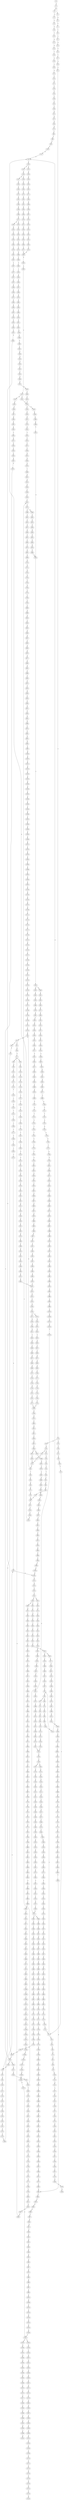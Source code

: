 strict digraph  {
	S0 -> S1 [ label = T ];
	S1 -> S2 [ label = A ];
	S1 -> S3 [ label = C ];
	S2 -> S4 [ label = C ];
	S3 -> S5 [ label = G ];
	S4 -> S6 [ label = T ];
	S5 -> S7 [ label = T ];
	S6 -> S8 [ label = G ];
	S7 -> S9 [ label = C ];
	S8 -> S10 [ label = T ];
	S9 -> S11 [ label = C ];
	S10 -> S12 [ label = A ];
	S11 -> S13 [ label = G ];
	S12 -> S14 [ label = A ];
	S13 -> S15 [ label = T ];
	S14 -> S16 [ label = C ];
	S15 -> S17 [ label = C ];
	S16 -> S18 [ label = A ];
	S17 -> S19 [ label = A ];
	S18 -> S20 [ label = C ];
	S19 -> S21 [ label = C ];
	S20 -> S22 [ label = A ];
	S21 -> S23 [ label = C ];
	S22 -> S24 [ label = C ];
	S23 -> S25 [ label = C ];
	S23 -> S26 [ label = G ];
	S24 -> S27 [ label = G ];
	S25 -> S28 [ label = T ];
	S26 -> S29 [ label = A ];
	S27 -> S30 [ label = C ];
	S28 -> S31 [ label = G ];
	S29 -> S32 [ label = A ];
	S29 -> S33 [ label = G ];
	S30 -> S34 [ label = T ];
	S31 -> S35 [ label = T ];
	S32 -> S36 [ label = T ];
	S33 -> S37 [ label = T ];
	S34 -> S38 [ label = C ];
	S35 -> S39 [ label = C ];
	S36 -> S40 [ label = C ];
	S37 -> S41 [ label = C ];
	S38 -> S42 [ label = C ];
	S39 -> S43 [ label = C ];
	S40 -> S44 [ label = C ];
	S41 -> S45 [ label = C ];
	S42 -> S46 [ label = T ];
	S43 -> S47 [ label = T ];
	S44 -> S48 [ label = T ];
	S45 -> S49 [ label = A ];
	S45 -> S50 [ label = T ];
	S46 -> S51 [ label = A ];
	S47 -> S52 [ label = A ];
	S47 -> S53 [ label = T ];
	S48 -> S54 [ label = C ];
	S49 -> S55 [ label = G ];
	S50 -> S56 [ label = C ];
	S51 -> S57 [ label = G ];
	S52 -> S58 [ label = C ];
	S53 -> S59 [ label = G ];
	S54 -> S60 [ label = G ];
	S55 -> S61 [ label = T ];
	S55 -> S62 [ label = C ];
	S56 -> S63 [ label = G ];
	S57 -> S64 [ label = A ];
	S58 -> S65 [ label = T ];
	S59 -> S66 [ label = A ];
	S59 -> S67 [ label = T ];
	S60 -> S68 [ label = A ];
	S61 -> S69 [ label = A ];
	S62 -> S70 [ label = T ];
	S63 -> S71 [ label = A ];
	S64 -> S72 [ label = A ];
	S65 -> S73 [ label = A ];
	S66 -> S74 [ label = A ];
	S67 -> S75 [ label = A ];
	S68 -> S76 [ label = A ];
	S69 -> S77 [ label = G ];
	S70 -> S78 [ label = T ];
	S71 -> S79 [ label = A ];
	S72 -> S80 [ label = C ];
	S73 -> S81 [ label = C ];
	S74 -> S82 [ label = C ];
	S75 -> S83 [ label = G ];
	S76 -> S84 [ label = C ];
	S77 -> S85 [ label = G ];
	S77 -> S86 [ label = C ];
	S78 -> S87 [ label = C ];
	S79 -> S84 [ label = C ];
	S80 -> S88 [ label = T ];
	S81 -> S89 [ label = C ];
	S82 -> S90 [ label = T ];
	S83 -> S91 [ label = G ];
	S84 -> S92 [ label = T ];
	S85 -> S93 [ label = G ];
	S86 -> S94 [ label = T ];
	S87 -> S95 [ label = A ];
	S88 -> S96 [ label = T ];
	S89 -> S97 [ label = A ];
	S90 -> S98 [ label = T ];
	S91 -> S99 [ label = A ];
	S92 -> S100 [ label = T ];
	S93 -> S101 [ label = T ];
	S94 -> S102 [ label = C ];
	S95 -> S103 [ label = C ];
	S96 -> S104 [ label = C ];
	S97 -> S105 [ label = G ];
	S98 -> S106 [ label = C ];
	S99 -> S107 [ label = G ];
	S100 -> S108 [ label = C ];
	S101 -> S109 [ label = C ];
	S102 -> S110 [ label = C ];
	S103 -> S111 [ label = G ];
	S104 -> S112 [ label = A ];
	S105 -> S113 [ label = G ];
	S106 -> S114 [ label = A ];
	S107 -> S115 [ label = A ];
	S108 -> S116 [ label = A ];
	S109 -> S117 [ label = A ];
	S110 -> S118 [ label = A ];
	S111 -> S119 [ label = C ];
	S112 -> S120 [ label = A ];
	S113 -> S121 [ label = A ];
	S114 -> S120 [ label = A ];
	S115 -> S122 [ label = G ];
	S116 -> S120 [ label = A ];
	S117 -> S123 [ label = C ];
	S118 -> S124 [ label = C ];
	S119 -> S125 [ label = C ];
	S120 -> S126 [ label = C ];
	S121 -> S127 [ label = G ];
	S122 -> S128 [ label = G ];
	S123 -> S129 [ label = T ];
	S124 -> S130 [ label = C ];
	S125 -> S131 [ label = C ];
	S126 -> S132 [ label = C ];
	S126 -> S133 [ label = T ];
	S127 -> S134 [ label = A ];
	S128 -> S135 [ label = T ];
	S129 -> S136 [ label = C ];
	S130 -> S137 [ label = G ];
	S131 -> S138 [ label = T ];
	S132 -> S139 [ label = G ];
	S133 -> S140 [ label = G ];
	S134 -> S141 [ label = G ];
	S135 -> S142 [ label = C ];
	S136 -> S143 [ label = G ];
	S137 -> S144 [ label = G ];
	S138 -> S145 [ label = T ];
	S139 -> S146 [ label = G ];
	S140 -> S147 [ label = G ];
	S140 -> S148 [ label = C ];
	S141 -> S149 [ label = T ];
	S142 -> S150 [ label = C ];
	S143 -> S151 [ label = C ];
	S144 -> S152 [ label = A ];
	S145 -> S153 [ label = C ];
	S146 -> S154 [ label = C ];
	S147 -> S155 [ label = C ];
	S148 -> S156 [ label = C ];
	S149 -> S157 [ label = C ];
	S150 -> S158 [ label = C ];
	S151 -> S159 [ label = T ];
	S152 -> S160 [ label = C ];
	S153 -> S161 [ label = A ];
	S154 -> S162 [ label = C ];
	S155 -> S163 [ label = C ];
	S156 -> S164 [ label = C ];
	S157 -> S165 [ label = A ];
	S158 -> S166 [ label = A ];
	S158 -> S167 [ label = G ];
	S159 -> S168 [ label = T ];
	S160 -> S169 [ label = G ];
	S161 -> S170 [ label = T ];
	S162 -> S171 [ label = C ];
	S163 -> S172 [ label = C ];
	S164 -> S173 [ label = T ];
	S165 -> S174 [ label = G ];
	S166 -> S175 [ label = G ];
	S167 -> S176 [ label = G ];
	S168 -> S177 [ label = C ];
	S169 -> S178 [ label = T ];
	S170 -> S179 [ label = C ];
	S171 -> S180 [ label = A ];
	S172 -> S181 [ label = A ];
	S173 -> S182 [ label = A ];
	S174 -> S183 [ label = G ];
	S175 -> S184 [ label = A ];
	S176 -> S185 [ label = A ];
	S177 -> S186 [ label = A ];
	S178 -> S187 [ label = C ];
	S179 -> S188 [ label = C ];
	S180 -> S189 [ label = G ];
	S181 -> S190 [ label = G ];
	S182 -> S191 [ label = G ];
	S183 -> S192 [ label = A ];
	S184 -> S193 [ label = G ];
	S185 -> S194 [ label = G ];
	S186 -> S195 [ label = T ];
	S187 -> S196 [ label = G ];
	S188 -> S197 [ label = A ];
	S189 -> S198 [ label = T ];
	S190 -> S199 [ label = G ];
	S191 -> S200 [ label = G ];
	S192 -> S201 [ label = C ];
	S193 -> S202 [ label = C ];
	S194 -> S203 [ label = G ];
	S195 -> S204 [ label = C ];
	S196 -> S205 [ label = T ];
	S197 -> S206 [ label = G ];
	S198 -> S207 [ label = T ];
	S199 -> S208 [ label = T ];
	S200 -> S209 [ label = T ];
	S201 -> S210 [ label = C ];
	S202 -> S211 [ label = C ];
	S203 -> S212 [ label = C ];
	S204 -> S213 [ label = C ];
	S205 -> S214 [ label = G ];
	S206 -> S215 [ label = A ];
	S207 -> S216 [ label = G ];
	S208 -> S217 [ label = G ];
	S209 -> S218 [ label = G ];
	S210 -> S219 [ label = A ];
	S211 -> S220 [ label = A ];
	S212 -> S221 [ label = G ];
	S213 -> S197 [ label = A ];
	S214 -> S222 [ label = A ];
	S215 -> S223 [ label = A ];
	S216 -> S224 [ label = T ];
	S217 -> S225 [ label = C ];
	S217 -> S226 [ label = G ];
	S218 -> S227 [ label = T ];
	S219 -> S228 [ label = G ];
	S220 -> S229 [ label = C ];
	S221 -> S230 [ label = T ];
	S222 -> S231 [ label = C ];
	S223 -> S232 [ label = C ];
	S224 -> S233 [ label = G ];
	S225 -> S234 [ label = G ];
	S226 -> S235 [ label = G ];
	S227 -> S236 [ label = G ];
	S228 -> S237 [ label = T ];
	S229 -> S238 [ label = G ];
	S230 -> S239 [ label = G ];
	S231 -> S240 [ label = C ];
	S232 -> S241 [ label = C ];
	S233 -> S242 [ label = C ];
	S234 -> S243 [ label = C ];
	S235 -> S244 [ label = C ];
	S236 -> S245 [ label = C ];
	S237 -> S246 [ label = C ];
	S238 -> S247 [ label = G ];
	S239 -> S248 [ label = G ];
	S240 -> S249 [ label = G ];
	S241 -> S250 [ label = A ];
	S241 -> S251 [ label = G ];
	S242 -> S252 [ label = G ];
	S243 -> S253 [ label = G ];
	S244 -> S254 [ label = T ];
	S245 -> S255 [ label = G ];
	S246 -> S256 [ label = T ];
	S247 -> S257 [ label = T ];
	S248 -> S258 [ label = T ];
	S249 -> S259 [ label = G ];
	S250 -> S260 [ label = G ];
	S250 -> S261 [ label = C ];
	S251 -> S262 [ label = G ];
	S252 -> S263 [ label = T ];
	S253 -> S264 [ label = T ];
	S254 -> S265 [ label = T ];
	S255 -> S266 [ label = T ];
	S256 -> S267 [ label = C ];
	S257 -> S268 [ label = T ];
	S258 -> S269 [ label = A ];
	S259 -> S270 [ label = T ];
	S260 -> S271 [ label = A ];
	S261 -> S272 [ label = C ];
	S262 -> S273 [ label = A ];
	S263 -> S274 [ label = C ];
	S264 -> S275 [ label = C ];
	S265 -> S276 [ label = C ];
	S266 -> S277 [ label = C ];
	S267 -> S278 [ label = T ];
	S268 -> S279 [ label = A ];
	S269 -> S280 [ label = T ];
	S270 -> S281 [ label = C ];
	S271 -> S282 [ label = C ];
	S272 -> S283 [ label = A ];
	S273 -> S284 [ label = C ];
	S274 -> S285 [ label = G ];
	S275 -> S286 [ label = G ];
	S276 -> S287 [ label = G ];
	S277 -> S285 [ label = G ];
	S278 -> S288 [ label = G ];
	S279 -> S289 [ label = C ];
	S280 -> S290 [ label = G ];
	S281 -> S291 [ label = G ];
	S282 -> S292 [ label = T ];
	S283 -> S293 [ label = C ];
	S284 -> S294 [ label = G ];
	S285 -> S295 [ label = A ];
	S286 -> S296 [ label = T ];
	S287 -> S297 [ label = A ];
	S288 -> S298 [ label = T ];
	S289 -> S299 [ label = T ];
	S290 -> S300 [ label = A ];
	S291 -> S301 [ label = C ];
	S292 -> S302 [ label = C ];
	S293 -> S303 [ label = C ];
	S294 -> S304 [ label = C ];
	S295 -> S305 [ label = A ];
	S296 -> S306 [ label = G ];
	S297 -> S307 [ label = A ];
	S298 -> S308 [ label = A ];
	S299 -> S309 [ label = G ];
	S300 -> S310 [ label = G ];
	S301 -> S311 [ label = G ];
	S302 -> S312 [ label = C ];
	S303 -> S313 [ label = C ];
	S304 -> S314 [ label = C ];
	S305 -> S315 [ label = C ];
	S306 -> S316 [ label = C ];
	S307 -> S317 [ label = C ];
	S309 -> S318 [ label = C ];
	S310 -> S319 [ label = C ];
	S311 -> S320 [ label = T ];
	S312 -> S321 [ label = C ];
	S313 -> S322 [ label = C ];
	S314 -> S323 [ label = C ];
	S315 -> S324 [ label = C ];
	S315 -> S325 [ label = A ];
	S316 -> S326 [ label = A ];
	S317 -> S327 [ label = A ];
	S318 -> S328 [ label = A ];
	S319 -> S329 [ label = G ];
	S320 -> S330 [ label = A ];
	S321 -> S331 [ label = A ];
	S322 -> S332 [ label = T ];
	S323 -> S333 [ label = A ];
	S324 -> S334 [ label = T ];
	S325 -> S335 [ label = C ];
	S326 -> S336 [ label = T ];
	S327 -> S337 [ label = C ];
	S328 -> S338 [ label = G ];
	S329 -> S339 [ label = G ];
	S330 -> S340 [ label = G ];
	S331 -> S341 [ label = T ];
	S332 -> S342 [ label = T ];
	S333 -> S343 [ label = T ];
	S334 -> S344 [ label = T ];
	S334 -> S345 [ label = G ];
	S335 -> S346 [ label = C ];
	S336 -> S347 [ label = C ];
	S337 -> S348 [ label = G ];
	S338 -> S349 [ label = A ];
	S339 -> S350 [ label = T ];
	S340 -> S351 [ label = C ];
	S341 -> S352 [ label = C ];
	S342 -> S353 [ label = C ];
	S343 -> S354 [ label = C ];
	S344 -> S355 [ label = C ];
	S345 -> S356 [ label = T ];
	S346 -> S357 [ label = C ];
	S347 -> S358 [ label = C ];
	S348 -> S359 [ label = C ];
	S349 -> S360 [ label = C ];
	S350 -> S361 [ label = C ];
	S351 -> S362 [ label = C ];
	S352 -> S363 [ label = T ];
	S353 -> S364 [ label = C ];
	S353 -> S365 [ label = G ];
	S354 -> S366 [ label = G ];
	S355 -> S367 [ label = G ];
	S356 -> S368 [ label = C ];
	S357 -> S369 [ label = G ];
	S358 -> S370 [ label = G ];
	S359 -> S371 [ label = G ];
	S360 -> S372 [ label = G ];
	S361 -> S373 [ label = G ];
	S362 -> S374 [ label = G ];
	S363 -> S375 [ label = G ];
	S364 -> S376 [ label = T ];
	S365 -> S377 [ label = A ];
	S366 -> S378 [ label = T ];
	S367 -> S379 [ label = T ];
	S368 -> S380 [ label = G ];
	S369 -> S381 [ label = T ];
	S370 -> S382 [ label = C ];
	S371 -> S383 [ label = C ];
	S372 -> S384 [ label = G ];
	S373 -> S385 [ label = C ];
	S374 -> S386 [ label = C ];
	S375 -> S387 [ label = C ];
	S376 -> S388 [ label = G ];
	S377 -> S389 [ label = T ];
	S378 -> S390 [ label = C ];
	S379 -> S391 [ label = A ];
	S380 -> S392 [ label = C ];
	S381 -> S393 [ label = A ];
	S382 -> S394 [ label = A ];
	S383 -> S395 [ label = A ];
	S384 -> S396 [ label = A ];
	S385 -> S397 [ label = A ];
	S386 -> S398 [ label = T ];
	S387 -> S399 [ label = C ];
	S388 -> S400 [ label = T ];
	S389 -> S401 [ label = C ];
	S390 -> S402 [ label = C ];
	S391 -> S403 [ label = C ];
	S392 -> S404 [ label = G ];
	S393 -> S405 [ label = C ];
	S394 -> S406 [ label = C ];
	S395 -> S407 [ label = C ];
	S396 -> S408 [ label = C ];
	S397 -> S409 [ label = C ];
	S398 -> S410 [ label = G ];
	S399 -> S411 [ label = A ];
	S400 -> S412 [ label = C ];
	S401 -> S413 [ label = G ];
	S402 -> S414 [ label = T ];
	S403 -> S415 [ label = T ];
	S404 -> S416 [ label = C ];
	S405 -> S417 [ label = G ];
	S406 -> S418 [ label = G ];
	S407 -> S419 [ label = G ];
	S408 -> S420 [ label = A ];
	S409 -> S421 [ label = G ];
	S410 -> S422 [ label = G ];
	S411 -> S423 [ label = G ];
	S412 -> S424 [ label = C ];
	S413 -> S425 [ label = T ];
	S414 -> S426 [ label = C ];
	S415 -> S427 [ label = T ];
	S416 -> S428 [ label = G ];
	S416 -> S429 [ label = A ];
	S417 -> S430 [ label = T ];
	S418 -> S431 [ label = T ];
	S419 -> S432 [ label = T ];
	S420 -> S433 [ label = C ];
	S421 -> S434 [ label = C ];
	S422 -> S435 [ label = A ];
	S423 -> S436 [ label = T ];
	S424 -> S437 [ label = T ];
	S425 -> S438 [ label = T ];
	S426 -> S439 [ label = T ];
	S427 -> S440 [ label = C ];
	S428 -> S441 [ label = A ];
	S429 -> S442 [ label = A ];
	S430 -> S443 [ label = C ];
	S431 -> S444 [ label = C ];
	S432 -> S445 [ label = C ];
	S433 -> S446 [ label = A ];
	S434 -> S447 [ label = G ];
	S435 -> S448 [ label = A ];
	S436 -> S449 [ label = C ];
	S437 -> S53 [ label = T ];
	S438 -> S450 [ label = T ];
	S439 -> S451 [ label = T ];
	S440 -> S452 [ label = A ];
	S441 -> S453 [ label = G ];
	S442 -> S454 [ label = C ];
	S443 -> S455 [ label = C ];
	S444 -> S456 [ label = G ];
	S445 -> S457 [ label = C ];
	S446 -> S458 [ label = C ];
	S447 -> S459 [ label = C ];
	S448 -> S460 [ label = G ];
	S449 -> S461 [ label = G ];
	S450 -> S462 [ label = G ];
	S451 -> S463 [ label = C ];
	S452 -> S464 [ label = A ];
	S453 -> S465 [ label = C ];
	S454 -> S466 [ label = C ];
	S455 -> S467 [ label = A ];
	S456 -> S468 [ label = A ];
	S457 -> S469 [ label = A ];
	S458 -> S470 [ label = C ];
	S459 -> S471 [ label = G ];
	S460 -> S472 [ label = A ];
	S461 -> S473 [ label = T ];
	S462 -> S474 [ label = T ];
	S463 -> S475 [ label = T ];
	S464 -> S476 [ label = G ];
	S465 -> S477 [ label = A ];
	S466 -> S478 [ label = C ];
	S467 -> S479 [ label = G ];
	S468 -> S480 [ label = G ];
	S469 -> S481 [ label = G ];
	S470 -> S482 [ label = T ];
	S471 -> S483 [ label = C ];
	S471 -> S484 [ label = G ];
	S472 -> S485 [ label = A ];
	S473 -> S486 [ label = A ];
	S474 -> S487 [ label = A ];
	S475 -> S488 [ label = C ];
	S476 -> S489 [ label = C ];
	S477 -> S490 [ label = G ];
	S478 -> S491 [ label = G ];
	S479 -> S492 [ label = C ];
	S480 -> S493 [ label = C ];
	S481 -> S492 [ label = C ];
	S482 -> S494 [ label = C ];
	S483 -> S495 [ label = G ];
	S484 -> S496 [ label = C ];
	S485 -> S497 [ label = C ];
	S486 -> S498 [ label = A ];
	S487 -> S499 [ label = G ];
	S488 -> S500 [ label = G ];
	S489 -> S501 [ label = G ];
	S490 -> S502 [ label = T ];
	S491 -> S503 [ label = T ];
	S492 -> S504 [ label = T ];
	S492 -> S505 [ label = G ];
	S493 -> S506 [ label = G ];
	S494 -> S507 [ label = T ];
	S495 -> S508 [ label = T ];
	S496 -> S509 [ label = T ];
	S497 -> S510 [ label = G ];
	S498 -> S511 [ label = G ];
	S499 -> S512 [ label = G ];
	S500 -> S513 [ label = G ];
	S501 -> S514 [ label = A ];
	S502 -> S515 [ label = G ];
	S503 -> S516 [ label = A ];
	S504 -> S78 [ label = T ];
	S505 -> S517 [ label = A ];
	S506 -> S518 [ label = A ];
	S507 -> S519 [ label = A ];
	S508 -> S520 [ label = C ];
	S509 -> S521 [ label = G ];
	S510 -> S522 [ label = G ];
	S511 -> S523 [ label = A ];
	S512 -> S524 [ label = A ];
	S513 -> S525 [ label = A ];
	S514 -> S526 [ label = G ];
	S515 -> S527 [ label = C ];
	S516 -> S528 [ label = C ];
	S517 -> S529 [ label = G ];
	S518 -> S530 [ label = G ];
	S519 -> S531 [ label = G ];
	S520 -> S532 [ label = G ];
	S521 -> S533 [ label = G ];
	S522 -> S534 [ label = C ];
	S523 -> S535 [ label = C ];
	S524 -> S536 [ label = A ];
	S525 -> S537 [ label = G ];
	S526 -> S538 [ label = T ];
	S527 -> S539 [ label = A ];
	S528 -> S540 [ label = A ];
	S529 -> S541 [ label = T ];
	S530 -> S542 [ label = T ];
	S531 -> S543 [ label = A ];
	S532 -> S544 [ label = A ];
	S533 -> S545 [ label = A ];
	S534 -> S546 [ label = A ];
	S535 -> S547 [ label = G ];
	S536 -> S548 [ label = A ];
	S537 -> S549 [ label = A ];
	S538 -> S550 [ label = C ];
	S539 -> S551 [ label = A ];
	S540 -> S552 [ label = G ];
	S541 -> S553 [ label = C ];
	S542 -> S554 [ label = C ];
	S543 -> S555 [ label = A ];
	S544 -> S556 [ label = C ];
	S545 -> S557 [ label = A ];
	S546 -> S558 [ label = C ];
	S547 -> S559 [ label = G ];
	S548 -> S560 [ label = G ];
	S549 -> S561 [ label = G ];
	S550 -> S562 [ label = C ];
	S551 -> S563 [ label = C ];
	S552 -> S564 [ label = C ];
	S553 -> S562 [ label = C ];
	S553 -> S565 [ label = T ];
	S554 -> S566 [ label = G ];
	S555 -> S567 [ label = C ];
	S556 -> S568 [ label = G ];
	S557 -> S569 [ label = T ];
	S558 -> S570 [ label = C ];
	S558 -> S571 [ label = T ];
	S559 -> S572 [ label = C ];
	S560 -> S573 [ label = G ];
	S561 -> S574 [ label = G ];
	S562 -> S575 [ label = C ];
	S563 -> S576 [ label = A ];
	S564 -> S577 [ label = A ];
	S565 -> S578 [ label = C ];
	S566 -> S579 [ label = A ];
	S567 -> S580 [ label = G ];
	S568 -> S581 [ label = C ];
	S569 -> S582 [ label = G ];
	S570 -> S583 [ label = G ];
	S571 -> S584 [ label = G ];
	S572 -> S585 [ label = T ];
	S573 -> S586 [ label = T ];
	S574 -> S587 [ label = T ];
	S575 -> S588 [ label = T ];
	S575 -> S589 [ label = G ];
	S576 -> S590 [ label = G ];
	S577 -> S591 [ label = G ];
	S578 -> S592 [ label = G ];
	S579 -> S593 [ label = A ];
	S580 -> S594 [ label = A ];
	S581 -> S595 [ label = G ];
	S582 -> S596 [ label = G ];
	S583 -> S597 [ label = G ];
	S584 -> S598 [ label = G ];
	S585 -> S599 [ label = C ];
	S586 -> S600 [ label = C ];
	S587 -> S142 [ label = C ];
	S588 -> S601 [ label = C ];
	S589 -> S602 [ label = C ];
	S590 -> S603 [ label = C ];
	S591 -> S604 [ label = G ];
	S592 -> S605 [ label = T ];
	S593 -> S606 [ label = C ];
	S594 -> S607 [ label = G ];
	S595 -> S608 [ label = C ];
	S596 -> S609 [ label = G ];
	S597 -> S610 [ label = G ];
	S598 -> S611 [ label = G ];
	S599 -> S612 [ label = T ];
	S600 -> S613 [ label = C ];
	S601 -> S614 [ label = C ];
	S602 -> S615 [ label = C ];
	S603 -> S616 [ label = T ];
	S604 -> S617 [ label = T ];
	S605 -> S618 [ label = C ];
	S606 -> S619 [ label = C ];
	S607 -> S620 [ label = G ];
	S608 -> S621 [ label = C ];
	S609 -> S622 [ label = G ];
	S610 -> S623 [ label = A ];
	S611 -> S624 [ label = A ];
	S612 -> S625 [ label = C ];
	S613 -> S626 [ label = C ];
	S614 -> S627 [ label = G ];
	S615 -> S628 [ label = T ];
	S616 -> S629 [ label = A ];
	S617 -> S630 [ label = G ];
	S618 -> S631 [ label = T ];
	S619 -> S334 [ label = T ];
	S620 -> S632 [ label = T ];
	S621 -> S633 [ label = T ];
	S622 -> S634 [ label = T ];
	S623 -> S635 [ label = A ];
	S624 -> S636 [ label = A ];
	S625 -> S637 [ label = G ];
	S626 -> S638 [ label = G ];
	S627 -> S639 [ label = G ];
	S628 -> S640 [ label = G ];
	S629 -> S641 [ label = C ];
	S630 -> S642 [ label = C ];
	S631 -> S643 [ label = G ];
	S632 -> S644 [ label = G ];
	S633 -> S645 [ label = C ];
	S634 -> S646 [ label = C ];
	S635 -> S647 [ label = T ];
	S636 -> S648 [ label = C ];
	S637 -> S649 [ label = A ];
	S638 -> S650 [ label = A ];
	S639 -> S651 [ label = T ];
	S640 -> S652 [ label = T ];
	S641 -> S653 [ label = G ];
	S642 -> S654 [ label = A ];
	S643 -> S655 [ label = T ];
	S644 -> S656 [ label = T ];
	S645 -> S657 [ label = G ];
	S646 -> S658 [ label = C ];
	S647 -> S659 [ label = T ];
	S648 -> S660 [ label = T ];
	S649 -> S661 [ label = A ];
	S650 -> S662 [ label = A ];
	S651 -> S663 [ label = C ];
	S652 -> S664 [ label = C ];
	S653 -> S665 [ label = A ];
	S654 -> S666 [ label = C ];
	S655 -> S667 [ label = T ];
	S656 -> S668 [ label = C ];
	S657 -> S669 [ label = G ];
	S658 -> S670 [ label = G ];
	S659 -> S671 [ label = G ];
	S660 -> S672 [ label = G ];
	S661 -> S673 [ label = G ];
	S662 -> S674 [ label = G ];
	S663 -> S675 [ label = T ];
	S664 -> S676 [ label = G ];
	S665 -> S677 [ label = G ];
	S666 -> S678 [ label = G ];
	S667 -> S679 [ label = C ];
	S668 -> S680 [ label = C ];
	S669 -> S681 [ label = G ];
	S670 -> S682 [ label = C ];
	S671 -> S683 [ label = A ];
	S672 -> S684 [ label = G ];
	S673 -> S685 [ label = T ];
	S674 -> S686 [ label = T ];
	S675 -> S687 [ label = G ];
	S676 -> S688 [ label = C ];
	S677 -> S689 [ label = A ];
	S678 -> S690 [ label = C ];
	S679 -> S691 [ label = C ];
	S680 -> S692 [ label = C ];
	S681 -> S693 [ label = C ];
	S682 -> S694 [ label = C ];
	S683 -> S695 [ label = A ];
	S684 -> S696 [ label = A ];
	S685 -> S697 [ label = C ];
	S686 -> S698 [ label = C ];
	S687 -> S699 [ label = G ];
	S688 -> S404 [ label = G ];
	S689 -> S700 [ label = A ];
	S690 -> S701 [ label = G ];
	S691 -> S702 [ label = G ];
	S692 -> S703 [ label = T ];
	S693 -> S704 [ label = T ];
	S694 -> S705 [ label = G ];
	S695 -> S706 [ label = C ];
	S696 -> S707 [ label = C ];
	S697 -> S708 [ label = G ];
	S698 -> S709 [ label = G ];
	S699 -> S710 [ label = A ];
	S700 -> S711 [ label = C ];
	S701 -> S712 [ label = G ];
	S702 -> S713 [ label = T ];
	S703 -> S714 [ label = G ];
	S704 -> S715 [ label = C ];
	S705 -> S716 [ label = G ];
	S706 -> S717 [ label = C ];
	S707 -> S718 [ label = C ];
	S708 -> S719 [ label = C ];
	S709 -> S720 [ label = A ];
	S710 -> S721 [ label = G ];
	S711 -> S722 [ label = T ];
	S712 -> S723 [ label = T ];
	S713 -> S724 [ label = G ];
	S714 -> S725 [ label = T ];
	S715 -> S726 [ label = A ];
	S716 -> S727 [ label = A ];
	S717 -> S728 [ label = C ];
	S718 -> S729 [ label = C ];
	S719 -> S730 [ label = G ];
	S720 -> S731 [ label = G ];
	S721 -> S732 [ label = G ];
	S722 -> S733 [ label = G ];
	S723 -> S734 [ label = G ];
	S724 -> S735 [ label = G ];
	S725 -> S736 [ label = C ];
	S726 -> S737 [ label = C ];
	S727 -> S738 [ label = A ];
	S728 -> S739 [ label = G ];
	S729 -> S740 [ label = G ];
	S730 -> S741 [ label = G ];
	S731 -> S742 [ label = G ];
	S732 -> S743 [ label = G ];
	S733 -> S744 [ label = G ];
	S734 -> S745 [ label = C ];
	S735 -> S746 [ label = C ];
	S736 -> S747 [ label = C ];
	S737 -> S748 [ label = G ];
	S738 -> S749 [ label = C ];
	S739 -> S750 [ label = T ];
	S740 -> S751 [ label = T ];
	S741 -> S752 [ label = C ];
	S742 -> S753 [ label = T ];
	S743 -> S754 [ label = T ];
	S744 -> S755 [ label = C ];
	S745 -> S756 [ label = C ];
	S746 -> S757 [ label = C ];
	S747 -> S47 [ label = T ];
	S748 -> S758 [ label = T ];
	S749 -> S759 [ label = T ];
	S750 -> S760 [ label = C ];
	S751 -> S761 [ label = C ];
	S752 -> S762 [ label = T ];
	S753 -> S763 [ label = A ];
	S754 -> S764 [ label = G ];
	S755 -> S765 [ label = G ];
	S756 -> S766 [ label = G ];
	S757 -> S767 [ label = C ];
	S758 -> S768 [ label = C ];
	S759 -> S769 [ label = G ];
	S760 -> S770 [ label = T ];
	S761 -> S771 [ label = T ];
	S762 -> S772 [ label = A ];
	S763 -> S773 [ label = T ];
	S764 -> S774 [ label = T ];
	S765 -> S775 [ label = C ];
	S766 -> S776 [ label = C ];
	S767 -> S777 [ label = G ];
	S768 -> S778 [ label = C ];
	S769 -> S779 [ label = C ];
	S770 -> S780 [ label = C ];
	S771 -> S780 [ label = C ];
	S772 -> S781 [ label = T ];
	S773 -> S782 [ label = A ];
	S774 -> S783 [ label = T ];
	S775 -> S784 [ label = A ];
	S776 -> S785 [ label = A ];
	S777 -> S786 [ label = T ];
	S778 -> S787 [ label = A ];
	S779 -> S788 [ label = A ];
	S780 -> S789 [ label = G ];
	S781 -> S790 [ label = A ];
	S782 -> S791 [ label = A ];
	S783 -> S792 [ label = C ];
	S784 -> S793 [ label = G ];
	S785 -> S794 [ label = A ];
	S786 -> S795 [ label = C ];
	S787 -> S481 [ label = G ];
	S788 -> S796 [ label = A ];
	S789 -> S797 [ label = G ];
	S790 -> S798 [ label = G ];
	S791 -> S799 [ label = G ];
	S792 -> S800 [ label = C ];
	S793 -> S801 [ label = C ];
	S794 -> S802 [ label = C ];
	S795 -> S803 [ label = C ];
	S796 -> S804 [ label = C ];
	S797 -> S805 [ label = C ];
	S798 -> S806 [ label = T ];
	S799 -> S807 [ label = T ];
	S800 -> S808 [ label = A ];
	S801 -> S809 [ label = G ];
	S802 -> S810 [ label = C ];
	S803 -> S811 [ label = A ];
	S804 -> S812 [ label = C ];
	S805 -> S813 [ label = A ];
	S806 -> S814 [ label = A ];
	S807 -> S815 [ label = C ];
	S808 -> S816 [ label = G ];
	S809 -> S817 [ label = G ];
	S810 -> S818 [ label = A ];
	S811 -> S819 [ label = G ];
	S812 -> S820 [ label = A ];
	S813 -> S821 [ label = C ];
	S814 -> S822 [ label = G ];
	S815 -> S823 [ label = G ];
	S816 -> S824 [ label = C ];
	S817 -> S825 [ label = G ];
	S818 -> S826 [ label = G ];
	S819 -> S827 [ label = T ];
	S820 -> S828 [ label = G ];
	S821 -> S829 [ label = C ];
	S822 -> S830 [ label = C ];
	S823 -> S831 [ label = T ];
	S824 -> S832 [ label = A ];
	S825 -> S833 [ label = T ];
	S826 -> S834 [ label = T ];
	S827 -> S835 [ label = A ];
	S828 -> S836 [ label = A ];
	S829 -> S837 [ label = G ];
	S830 -> S838 [ label = C ];
	S831 -> S839 [ label = G ];
	S832 -> S840 [ label = G ];
	S833 -> S841 [ label = G ];
	S834 -> S842 [ label = C ];
	S835 -> S77 [ label = G ];
	S836 -> S843 [ label = A ];
	S837 -> S844 [ label = A ];
	S838 -> S845 [ label = G ];
	S839 -> S846 [ label = G ];
	S840 -> S847 [ label = A ];
	S841 -> S848 [ label = C ];
	S842 -> S849 [ label = G ];
	S843 -> S850 [ label = C ];
	S844 -> S851 [ label = G ];
	S844 -> S852 [ label = A ];
	S845 -> S853 [ label = A ];
	S846 -> S854 [ label = T ];
	S847 -> S855 [ label = T ];
	S848 -> S856 [ label = C ];
	S849 -> S857 [ label = C ];
	S850 -> S858 [ label = A ];
	S851 -> S859 [ label = T ];
	S852 -> S860 [ label = T ];
	S853 -> S861 [ label = A ];
	S854 -> S862 [ label = A ];
	S855 -> S863 [ label = A ];
	S856 -> S864 [ label = G ];
	S857 -> S865 [ label = G ];
	S858 -> S866 [ label = G ];
	S859 -> S41 [ label = C ];
	S860 -> S867 [ label = G ];
	S861 -> S868 [ label = A ];
	S862 -> S869 [ label = C ];
	S863 -> S870 [ label = A ];
	S864 -> S871 [ label = C ];
	S865 -> S872 [ label = C ];
	S866 -> S873 [ label = C ];
	S867 -> S874 [ label = T ];
	S868 -> S875 [ label = C ];
	S869 -> S876 [ label = C ];
	S870 -> S877 [ label = A ];
	S871 -> S878 [ label = C ];
	S872 -> S879 [ label = A ];
	S873 -> S880 [ label = C ];
	S874 -> S881 [ label = A ];
	S875 -> S882 [ label = C ];
	S876 -> S883 [ label = G ];
	S877 -> S884 [ label = A ];
	S878 -> S885 [ label = G ];
	S879 -> S886 [ label = G ];
	S880 -> S887 [ label = G ];
	S881 -> S888 [ label = G ];
	S882 -> S889 [ label = C ];
	S883 -> S890 [ label = G ];
	S884 -> S891 [ label = A ];
	S885 -> S892 [ label = G ];
	S886 -> S893 [ label = C ];
	S887 -> S894 [ label = T ];
	S888 -> S895 [ label = T ];
	S889 -> S896 [ label = C ];
	S890 -> S897 [ label = T ];
	S891 -> S898 [ label = C ];
	S892 -> S899 [ label = T ];
	S893 -> S900 [ label = C ];
	S894 -> S901 [ label = C ];
	S895 -> S902 [ label = T ];
	S896 -> S903 [ label = G ];
	S897 -> S904 [ label = G ];
	S898 -> S905 [ label = T ];
	S899 -> S906 [ label = G ];
	S900 -> S907 [ label = G ];
	S901 -> S908 [ label = C ];
	S902 -> S909 [ label = T ];
	S903 -> S910 [ label = A ];
	S904 -> S911 [ label = G ];
	S905 -> S912 [ label = T ];
	S906 -> S913 [ label = G ];
	S907 -> S914 [ label = G ];
	S908 -> S915 [ label = T ];
	S909 -> S916 [ label = C ];
	S910 -> S917 [ label = C ];
	S911 -> S918 [ label = T ];
	S912 -> S919 [ label = T ];
	S913 -> S920 [ label = T ];
	S914 -> S921 [ label = T ];
	S915 -> S922 [ label = C ];
	S916 -> S923 [ label = A ];
	S917 -> S924 [ label = T ];
	S918 -> S925 [ label = T ];
	S919 -> S926 [ label = G ];
	S920 -> S927 [ label = G ];
	S921 -> S928 [ label = G ];
	S922 -> S929 [ label = T ];
	S923 -> S930 [ label = C ];
	S924 -> S931 [ label = A ];
	S925 -> S932 [ label = A ];
	S926 -> S933 [ label = C ];
	S927 -> S934 [ label = G ];
	S928 -> S935 [ label = G ];
	S929 -> S936 [ label = G ];
	S930 -> S937 [ label = T ];
	S931 -> S938 [ label = G ];
	S932 -> S939 [ label = G ];
	S933 -> S940 [ label = C ];
	S934 -> S941 [ label = A ];
	S935 -> S942 [ label = A ];
	S936 -> S943 [ label = T ];
	S937 -> S944 [ label = C ];
	S938 -> S945 [ label = A ];
	S939 -> S946 [ label = A ];
	S940 -> S947 [ label = G ];
	S941 -> S948 [ label = A ];
	S942 -> S949 [ label = A ];
	S943 -> S950 [ label = C ];
	S944 -> S951 [ label = C ];
	S945 -> S952 [ label = A ];
	S946 -> S953 [ label = A ];
	S947 -> S954 [ label = T ];
	S948 -> S955 [ label = C ];
	S949 -> S956 [ label = G ];
	S950 -> S957 [ label = G ];
	S951 -> S958 [ label = T ];
	S952 -> S959 [ label = T ];
	S953 -> S960 [ label = G ];
	S954 -> S961 [ label = A ];
	S955 -> S962 [ label = C ];
	S956 -> S963 [ label = A ];
	S957 -> S964 [ label = T ];
	S958 -> S965 [ label = T ];
	S959 -> S966 [ label = C ];
	S960 -> S967 [ label = G ];
	S961 -> S968 [ label = G ];
	S962 -> S969 [ label = T ];
	S963 -> S970 [ label = A ];
	S964 -> S971 [ label = G ];
	S965 -> S972 [ label = T ];
	S966 -> S973 [ label = G ];
	S967 -> S974 [ label = G ];
	S968 -> S975 [ label = C ];
	S969 -> S976 [ label = C ];
	S970 -> S497 [ label = C ];
	S971 -> S977 [ label = G ];
	S972 -> S978 [ label = C ];
	S973 -> S979 [ label = G ];
	S974 -> S980 [ label = G ];
	S975 -> S981 [ label = C ];
	S976 -> S982 [ label = G ];
	S977 -> S983 [ label = T ];
	S978 -> S984 [ label = A ];
	S979 -> S985 [ label = G ];
	S980 -> S986 [ label = G ];
	S981 -> S987 [ label = G ];
	S982 -> S988 [ label = G ];
	S983 -> S862 [ label = A ];
	S984 -> S989 [ label = T ];
	S985 -> S990 [ label = T ];
	S986 -> S991 [ label = T ];
	S987 -> S992 [ label = G ];
	S988 -> S993 [ label = C ];
	S989 -> S994 [ label = C ];
	S990 -> S995 [ label = A ];
	S991 -> S996 [ label = C ];
	S992 -> S997 [ label = T ];
	S993 -> S998 [ label = A ];
	S994 -> S999 [ label = C ];
	S995 -> S1000 [ label = T ];
	S996 -> S1001 [ label = C ];
	S997 -> S1002 [ label = G ];
	S998 -> S1003 [ label = C ];
	S999 -> S1004 [ label = A ];
	S1000 -> S1005 [ label = C ];
	S1001 -> S1006 [ label = G ];
	S1002 -> S1007 [ label = A ];
	S1003 -> S1008 [ label = G ];
	S1004 -> S206 [ label = G ];
	S1005 -> S1009 [ label = C ];
	S1006 -> S1010 [ label = T ];
	S1007 -> S1011 [ label = C ];
	S1008 -> S1012 [ label = C ];
	S1009 -> S1013 [ label = C ];
	S1010 -> S1014 [ label = C ];
	S1011 -> S1015 [ label = G ];
	S1012 -> S1016 [ label = G ];
	S1013 -> S1017 [ label = G ];
	S1014 -> S1018 [ label = G ];
	S1015 -> S1019 [ label = T ];
	S1016 -> S1020 [ label = C ];
	S1017 -> S1021 [ label = A ];
	S1018 -> S1022 [ label = G ];
	S1019 -> S1023 [ label = G ];
	S1020 -> S471 [ label = G ];
	S1021 -> S1024 [ label = A ];
	S1022 -> S1025 [ label = A ];
	S1023 -> S1026 [ label = G ];
	S1024 -> S1027 [ label = A ];
	S1025 -> S1028 [ label = A ];
	S1026 -> S1029 [ label = G ];
	S1027 -> S1030 [ label = G ];
	S1028 -> S1031 [ label = C ];
	S1029 -> S1032 [ label = T ];
	S1030 -> S1033 [ label = T ];
	S1031 -> S1034 [ label = A ];
	S1031 -> S1035 [ label = T ];
	S1032 -> S1036 [ label = A ];
	S1033 -> S1037 [ label = G ];
	S1034 -> S1038 [ label = G ];
	S1035 -> S1039 [ label = A ];
	S1036 -> S1040 [ label = C ];
	S1037 -> S1041 [ label = T ];
	S1038 -> S1042 [ label = G ];
	S1039 -> S1043 [ label = C ];
	S1040 -> S1044 [ label = T ];
	S1041 -> S1045 [ label = C ];
	S1042 -> S1046 [ label = A ];
	S1043 -> S1047 [ label = A ];
	S1044 -> S1048 [ label = A ];
	S1045 -> S1049 [ label = G ];
	S1046 -> S1050 [ label = A ];
	S1047 -> S1051 [ label = A ];
	S1048 -> S1052 [ label = T ];
	S1049 -> S1053 [ label = T ];
	S1050 -> S1054 [ label = T ];
	S1051 -> S1055 [ label = C ];
	S1052 -> S1056 [ label = T ];
	S1053 -> S1057 [ label = C ];
	S1054 -> S1058 [ label = A ];
	S1055 -> S1059 [ label = G ];
	S1056 -> S1060 [ label = G ];
	S1057 -> S1061 [ label = G ];
	S1058 -> S1062 [ label = G ];
	S1059 -> S1063 [ label = A ];
	S1060 -> S1064 [ label = G ];
	S1061 -> S1065 [ label = G ];
	S1062 -> S1066 [ label = T ];
	S1063 -> S1067 [ label = A ];
	S1064 -> S1068 [ label = A ];
	S1065 -> S1069 [ label = A ];
	S1066 -> S1070 [ label = C ];
	S1067 -> S1071 [ label = A ];
	S1068 -> S1072 [ label = A ];
	S1069 -> S1073 [ label = A ];
	S1070 -> S1074 [ label = T ];
	S1071 -> S1075 [ label = A ];
	S1072 -> S1076 [ label = C ];
	S1073 -> S1031 [ label = C ];
	S1074 -> S1077 [ label = C ];
	S1075 -> S1078 [ label = C ];
	S1076 -> S1079 [ label = G ];
	S1077 -> S1080 [ label = T ];
	S1078 -> S1081 [ label = A ];
	S1079 -> S1082 [ label = G ];
	S1080 -> S1083 [ label = C ];
	S1081 -> S1084 [ label = G ];
	S1082 -> S1085 [ label = T ];
	S1083 -> S1086 [ label = T ];
	S1084 -> S1087 [ label = A ];
	S1085 -> S1088 [ label = A ];
	S1086 -> S1089 [ label = G ];
	S1087 -> S1090 [ label = A ];
	S1088 -> S1091 [ label = C ];
	S1089 -> S1092 [ label = A ];
	S1090 -> S1093 [ label = G ];
	S1091 -> S1094 [ label = G ];
	S1092 -> S1095 [ label = G ];
	S1093 -> S1096 [ label = G ];
	S1094 -> S1097 [ label = A ];
	S1095 -> S1098 [ label = T ];
	S1096 -> S1099 [ label = G ];
	S1097 -> S1100 [ label = A ];
	S1098 -> S1101 [ label = A ];
	S1099 -> S1102 [ label = G ];
	S1100 -> S1103 [ label = G ];
	S1102 -> S1104 [ label = T ];
	S1103 -> S1105 [ label = A ];
	S1104 -> S1106 [ label = C ];
	S1105 -> S1107 [ label = A ];
	S1106 -> S1108 [ label = T ];
	S1107 -> S1109 [ label = G ];
	S1108 -> S1110 [ label = C ];
	S1109 -> S1111 [ label = T ];
	S1110 -> S1112 [ label = T ];
	S1111 -> S1113 [ label = G ];
	S1112 -> S1114 [ label = C ];
	S1113 -> S1115 [ label = T ];
	S1114 -> S1116 [ label = G ];
	S1115 -> S1117 [ label = C ];
	S1116 -> S1118 [ label = T ];
	S1117 -> S1119 [ label = C ];
	S1118 -> S1120 [ label = G ];
	S1119 -> S1121 [ label = T ];
	S1120 -> S1122 [ label = G ];
	S1121 -> S1123 [ label = G ];
	S1122 -> S1124 [ label = T ];
	S1123 -> S1125 [ label = G ];
	S1124 -> S1126 [ label = A ];
	S1125 -> S1127 [ label = C ];
	S1127 -> S1128 [ label = C ];
	S1128 -> S1129 [ label = T ];
	S1129 -> S1130 [ label = G ];
	S1130 -> S1131 [ label = G ];
	S1131 -> S1132 [ label = G ];
	S1132 -> S1133 [ label = T ];
	S1133 -> S1134 [ label = C ];
	S1134 -> S1135 [ label = C ];
	S1135 -> S1136 [ label = C ];
	S1136 -> S1137 [ label = G ];
	S1137 -> S1138 [ label = A ];
	S1138 -> S1139 [ label = G ];
	S1139 -> S1140 [ label = T ];
	S1140 -> S1141 [ label = C ];
	S1141 -> S1142 [ label = C ];
	S1142 -> S49 [ label = A ];
}
